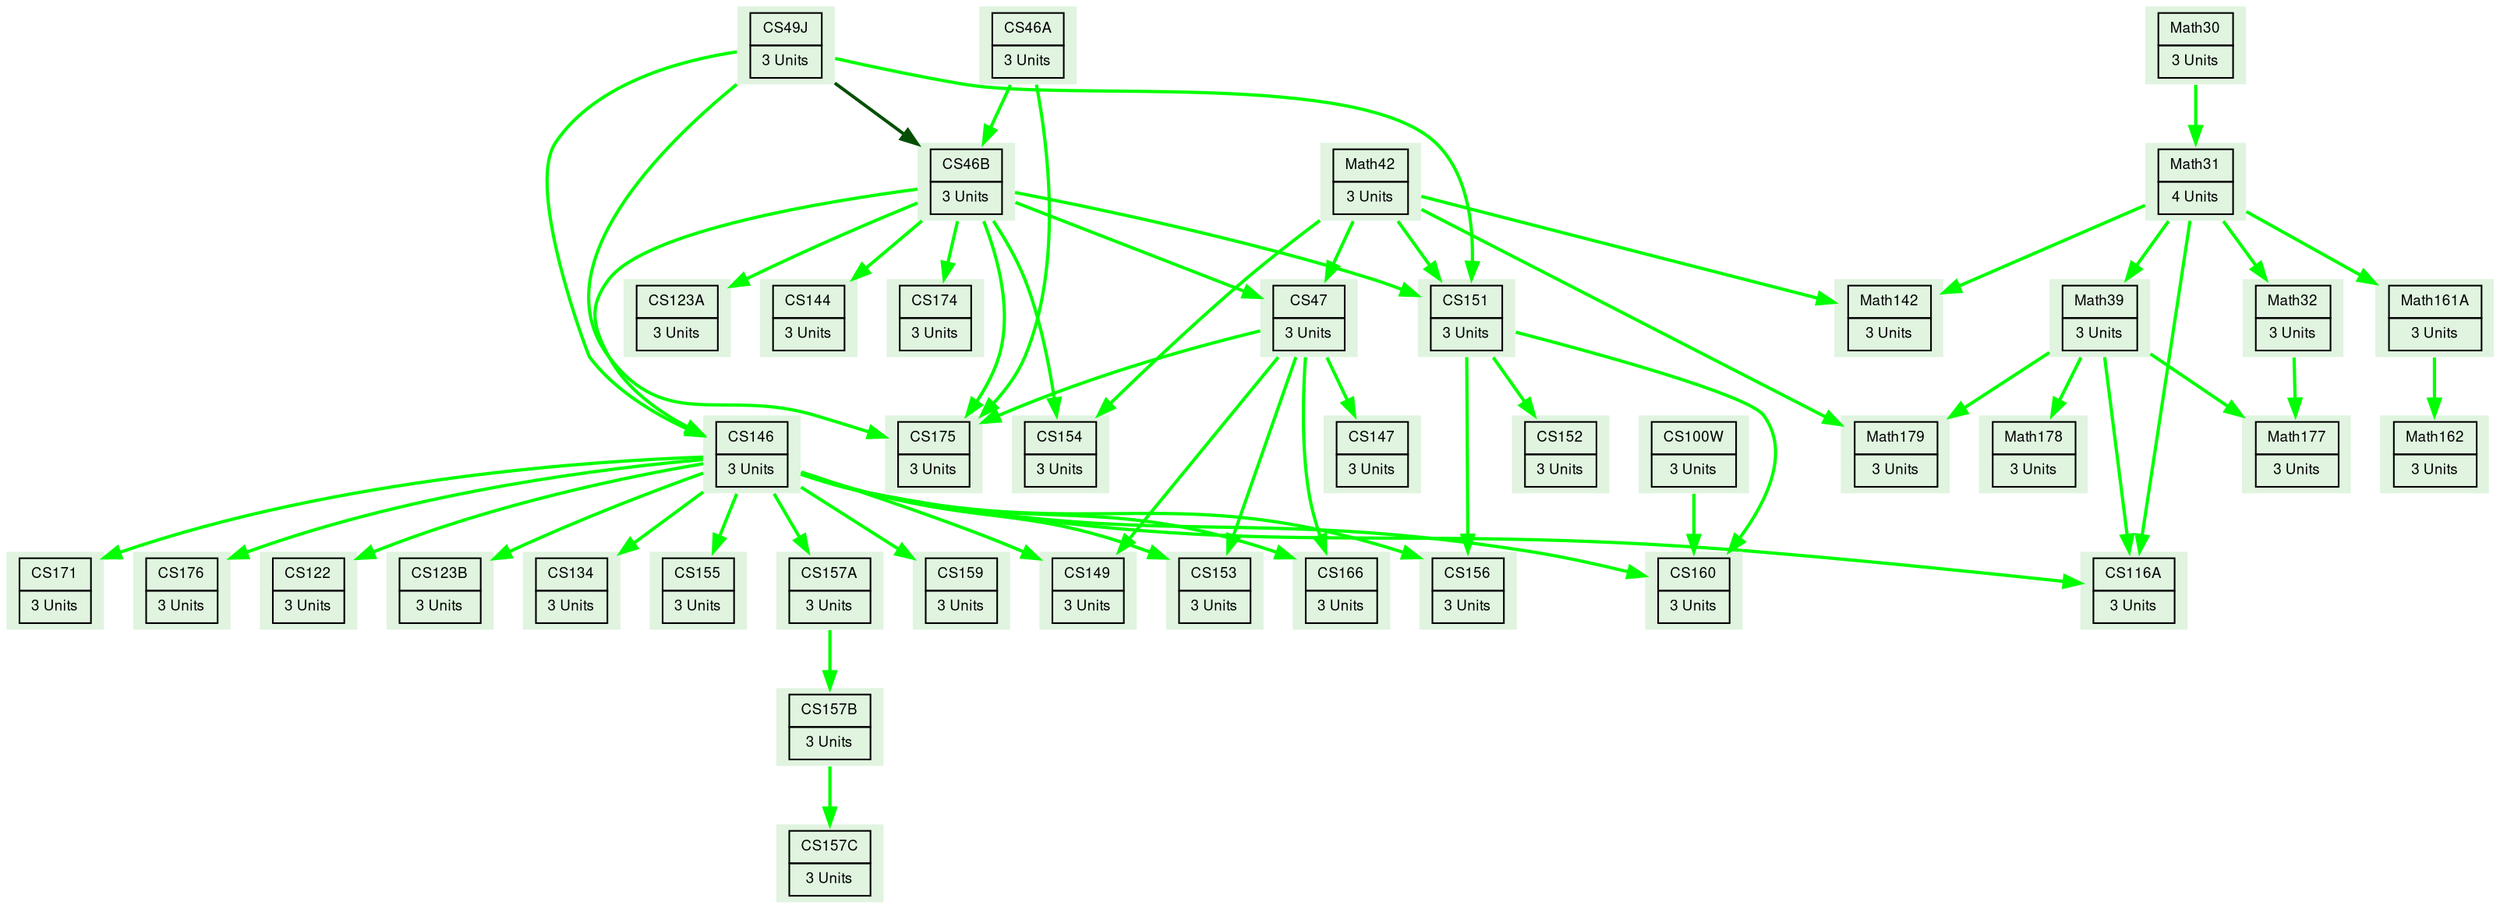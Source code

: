 digraph G  {
	fontname="Helvetica,Arial,sans-serif"
    
	node [
        fontname="Helvetica,Arial,sans-serif" 
        shape=plaintext
        style =filled
		shape =rect
        //color = black
        fillcolor ="#e0f4e0ff";
        ]
	edge[
        fontname = "Helvetica,Arial,sans-serif"
        penwidth = 2 // make the arrow bold
        ]
	//layout=neato
	//center=""
	//node[width=.25,height=.375,fontsize=9]


    // define the rank of the classes(nodes)
    //take off the "layout=neato", with or without rank: both work
    { rank = same; CS49J; CS46A; }
    { rank = same; CS46B; Math42}
    { rank = same; CS47}
    { rank = same; CS146; CS147; CS154; }

    // define edges and edge colors
    CS49J -> CS46B [color="#044f04ff"]
    CS49J -> CS151 [color="green"]
    CS49J -> CS146 [color="green"]
    CS49J -> CS175 [color="green"]

    CS46A -> CS46B [color="green"]
    CS46A -> CS175 [color="green"]
    
    CS46B -> CS47 [color="green"]
    CS46B -> CS123A [color="green"]
    CS46B -> CS144 [color="green"]
    CS46B -> CS146 [color="green"]
    CS46B -> CS151 [color="green"]
    CS46B -> CS154 [color="green"]
    CS46B -> CS174 [color="green"]
    CS46B -> CS175 [color="green"]

    CS47 -> CS147 [color="green"]
    CS47 -> CS149 [color="green"]
    CS47 -> CS153 [color="green"]
    CS47 -> CS166 [color="green"]
    CS47 -> CS175 [color="green"]

    
    CS146 -> CS116A [color="green"]
    CS146 -> CS122 [color="green"]
    CS146 -> CS123B [color="green"]
    CS146 -> CS134 [color="green"]
    CS146 -> CS149 [color="green"]
    CS146 -> CS153 [color="green"]
    CS146 -> CS155 [color="green"]
    CS146 -> CS156 [color="green"]
    CS146 -> CS157A [color="green"]
    CS146 -> CS159 [color="green"]
    CS146 -> CS160 [color="green"]
    CS146 -> CS166 [color="green"]
    CS146 -> CS171 [color="green"]
    CS146 -> CS176 [color="green"]

    CS151 -> CS152 [color="green"]
    CS151 -> CS156 [color="green"]
    CS151 -> CS160 [color="green"]

    CS157A -> CS157B [color="green"]
    CS157B -> CS157C [color="green"]
    

    CS100W -> CS160 [color="green"]
    
    Math30 -> Math31 [color="green"]
    
    Math31 -> CS116A [color="green"]
    Math31 -> Math32 [color="green"]
    Math31 -> Math39 [color="green"]
    Math31 -> Math142 [color="green"]
    Math31 -> Math161A [color="green"]

    Math32 -> Math177 [color="green"]

    Math39 -> CS116A [color="green"]
    Math39 -> Math177 [color="green"]
    Math39 -> Math178 [color="green"]
    Math39 -> Math179 [color="green"]

    Math42 -> CS47 [color="green"]
    Math42 -> CS151 [color="green"]
    Math42 -> CS154 [color="green"]
    Math42 -> Math142 [color="green"]
    Math42 -> Math179 [color="green"]

    Math161A -> Math162 [color="green"]
    
	
    // define the nodes by rank order
    /*BORDER="0" removes the border around the entire table.
    CELLBORDER="1" adds a border around each cell.
    CELLSPACING="0" removes the spacing between cells.
    CELLPADDING="4" adds padding inside each cell.
    TR: table row; 
    TD: tabla data/table cell*/
      CS100W [label="CS100W",shape=plaintext,fontsize=9];
      CS100W [label=<<TABLE BORDER="0" CELLBORDER="1" CELLSPACING="0" CELLPADDING="4">
          <TR><TD> CS100W </TD></TR> 
          <TR><TD> 3 Units </TD></TR>
          </TABLE>>];
      CS49J [label="CS49J",shape=plaintext,fontsize=9];
      CS49J [label=<<TABLE BORDER="0" CELLBORDER="1" CELLSPACING="0" CELLPADDING="4">
          <TR><TD> CS49J </TD></TR> 
          <TR><TD> 3 Units </TD></TR>
          </TABLE>>];
    
      CS46A [label="CS46A",shape=plaintext,fontsize=9];
      CS46A [label=<<TABLE BORDER="0" CELLBORDER="1" CELLSPACING="0" CELLPADDING="4">
          <TR><TD> CS46A </TD></TR> 
          <TR><TD> 3 Units </TD></TR>
          </TABLE>>];

      CS46B [label="CS46B",shape=plaintext,fontsize=9];
      CS46B [label=<<TABLE BORDER="0" CELLBORDER="1" CELLSPACING="0" CELLPADDING="4">
          <TR><TD> CS46B </TD></TR> 
          <TR><TD> 3 Units </TD></TR>
          </TABLE>>];
      CS47 [label="CS47",shape=plaintext,fontsize=9];
      CS47 [label=<<TABLE BORDER="0" CELLBORDER="1" CELLSPACING="0" CELLPADDING="4">
          <TR><TD> CS47 </TD></TR> 
          <TR><TD> 3 Units </TD></TR>
          </TABLE>>];
      
      CS116A [label="CS116A",shape=plaintext,fontsize=9];
      CS116A [label=<<TABLE BORDER="0" CELLBORDER="1" CELLSPACING="0" CELLPADDING="4">
          <TR><TD> CS116A </TD></TR> 
          <TR><TD> 3 Units </TD></TR>
          </TABLE>>];
      CS122 [label="CS122",shape=plaintext,fontsize=9];
      CS122 [label=<<TABLE BORDER="0" CELLBORDER="1" CELLSPACING="0" CELLPADDING="4">
          <TR><TD> CS122 </TD></TR> 
          <TR><TD> 3 Units </TD></TR>
          </TABLE>>];
      CS123A [label="CS123A",shape=plaintext,fontsize=9];
      CS123A [label=<<TABLE BORDER="0" CELLBORDER="1" CELLSPACING="0" CELLPADDING="4">
          <TR><TD> CS123A </TD></TR> 
          <TR><TD> 3 Units </TD></TR>
          </TABLE>>];
      CS123B [label="CS123B",shape=plaintext,fontsize=9];
      CS123B [label=<<TABLE BORDER="0" CELLBORDER="1" CELLSPACING="0" CELLPADDING="4">
          <TR><TD> CS123B </TD></TR> 
          <TR><TD> 3 Units </TD></TR>
          </TABLE>>];
      CS134 [label="CS134",shape=plaintext,fontsize=9];
      CS134 [label=<<TABLE BORDER="0" CELLBORDER="1" CELLSPACING="0" CELLPADDING="4">
          <TR><TD> CS134 </TD></TR> 
          <TR><TD> 3 Units </TD></TR>
          </TABLE>>];
      CS144 [label="CS144",shape=plaintext,fontsize=9];
      CS144 [label=<<TABLE BORDER="0" CELLBORDER="1" CELLSPACING="0" CELLPADDING="4">
          <TR><TD> CS144 </TD></TR> 
          <TR><TD> 3 Units </TD></TR>
          </TABLE>>];
      CS146 [label="CS146",shape=plaintext,fontsize=9];
      CS146 [label=<<TABLE BORDER="0" CELLBORDER="1" CELLSPACING="0" CELLPADDING="4">
          <TR><TD> CS146 </TD></TR> 
          <TR><TD> 3 Units </TD></TR>
          </TABLE>>];
      CS147 [label="CS147",shape=plaintext,fontsize=9];
      CS147 [label=<<TABLE BORDER="0" CELLBORDER="1" CELLSPACING="0" CELLPADDING="4">
          <TR><TD> CS147 </TD></TR> 
          <TR><TD> 3 Units </TD></TR>
          </TABLE>>];
      CS149 [label="CS149",shape=plaintext,fontsize=9];
      CS149 [label=<<TABLE BORDER="0" CELLBORDER="1" CELLSPACING="0" CELLPADDING="4">
          <TR><TD> CS149 </TD></TR> 
          <TR><TD> 3 Units </TD></TR>
          </TABLE>>];
      CS151 [label="CS151",shape=plaintext,fontsize=9];
      CS151 [label=<<TABLE BORDER="0" CELLBORDER="1" CELLSPACING="0" CELLPADDING="4">
          <TR><TD> CS151 </TD></TR> 
          <TR><TD> 3 Units </TD></TR>
          </TABLE>>];
      CS152 [label="CS152",shape=plaintext,fontsize=9];
      CS152 [label=<<TABLE BORDER="0" CELLBORDER="1" CELLSPACING="0" CELLPADDING="4">
          <TR><TD> CS152 </TD></TR> 
          <TR><TD> 3 Units </TD></TR>
          </TABLE>>];
      CS153 [label="CS153",shape=plaintext,fontsize=9];
      CS153 [label=<<TABLE BORDER="0" CELLBORDER="1" CELLSPACING="0" CELLPADDING="4">
          <TR><TD> CS153 </TD></TR> 
          <TR><TD> 3 Units </TD></TR>
          </TABLE>>];
      CS154 [label="CS154",shape=plaintext,fontsize=9];
      CS154 [label=<<TABLE BORDER="0" CELLBORDER="1" CELLSPACING="0" CELLPADDING="4">
          <TR><TD> CS154 </TD></TR> 
          <TR><TD> 3 Units </TD></TR>
          </TABLE>>];
      CS155 [label="CS155",shape=plaintext,fontsize=9];
      CS155 [label=<<TABLE BORDER="0" CELLBORDER="1" CELLSPACING="0" CELLPADDING="4">
          <TR><TD> CS155 </TD></TR> 
          <TR><TD> 3 Units </TD></TR>
          </TABLE>>];
      CS156 [label="CS156",shape=plaintext,fontsize=9];
      CS156 [label=<<TABLE BORDER="0" CELLBORDER="1" CELLSPACING="0" CELLPADDING="4">
          <TR><TD> CS156 </TD></TR> 
          <TR><TD> 3 Units </TD></TR>
          </TABLE>>];
      
      CS157A [label="CS157A",shape=plaintext,fontsize=9];
      CS157A [label=<<TABLE BORDER="0" CELLBORDER="1" CELLSPACING="0" CELLPADDING="4">
          <TR><TD> CS157A </TD></TR> 
          <TR><TD> 3 Units </TD></TR>
          </TABLE>>];
      CS157B [label="CS157B",shape=plaintext,fontsize=9];
      CS157B [label=<<TABLE BORDER="0" CELLBORDER="1" CELLSPACING="0" CELLPADDING="4">
          <TR><TD> CS157B </TD></TR> 
          <TR><TD> 3 Units </TD></TR>
          </TABLE>>];
      CS157C [label="CS157C",shape=plaintext,fontsize=9];
      CS157C [label=<<TABLE BORDER="0" CELLBORDER="1" CELLSPACING="0" CELLPADDING="4">
          <TR><TD> CS157C </TD></TR> 
          <TR><TD> 3 Units </TD></TR>
          </TABLE>>];
      CS159 [label="CS159",shape=plaintext,fontsize=9];
      CS159 [label=<<TABLE BORDER="0" CELLBORDER="1" CELLSPACING="0" CELLPADDING="4">
          <TR><TD> CS159 </TD></TR> 
          <TR><TD> 3 Units </TD></TR>
          </TABLE>>];
      CS160 [label="CS160",shape=plaintext,fontsize=9];
      CS160 [label=<<TABLE BORDER="0" CELLBORDER="1" CELLSPACING="0" CELLPADDING="4">
          <TR><TD> CS160 </TD></TR> 
          <TR><TD> 3 Units </TD></TR>
          </TABLE>>];
      CS166 [label="CS166",shape=plaintext,fontsize=9];
      CS166 [label=<<TABLE BORDER="0" CELLBORDER="1" CELLSPACING="0" CELLPADDING="4">
          <TR><TD> CS166 </TD></TR> 
          <TR><TD> 3 Units </TD></TR>
          </TABLE>>];
      CS171 [label="CS171",shape=plaintext,fontsize=9];
      CS171 [label=<<TABLE BORDER="0" CELLBORDER="1" CELLSPACING="0" CELLPADDING="4">
          <TR><TD> CS171 </TD></TR> 
          <TR><TD> 3 Units </TD></TR>
          </TABLE>>];
      CS174 [label="CS174",shape=plaintext,fontsize=9];
      CS174 [label=<<TABLE BORDER="0" CELLBORDER="1" CELLSPACING="0" CELLPADDING="4">
          <TR><TD> CS174 </TD></TR> 
          <TR><TD> 3 Units </TD></TR>
          </TABLE>>];
      CS175 [label="CS175",shape=plaintext,fontsize=9];
      CS175 [label=<<TABLE BORDER="0" CELLBORDER="1" CELLSPACING="0" CELLPADDING="4">
          <TR><TD> CS175 </TD></TR> 
          <TR><TD> 3 Units </TD></TR>
          </TABLE>>];
      CS176 [label="CS176",shape=plaintext,fontsize=9];
      CS176 [label=<<TABLE BORDER="0" CELLBORDER="1" CELLSPACING="0" CELLPADDING="4">
          <TR><TD> CS176 </TD></TR> 
          <TR><TD> 3 Units </TD></TR>
          </TABLE>>];

      /*math node*/
      Math30 [label="Math30",shape=plaintext,fontsize=9];
      Math30 [label=<<TABLE BORDER="0" CELLBORDER="1" CELLSPACING="0" CELLPADDING="4">
          <TR><TD> Math30 </TD></TR> 
          <TR><TD> 3 Units </TD></TR>
          </TABLE>>];
      Math31 [label="Math31",shape=plaintext,fontsize=9];
      Math31 [label=<<TABLE BORDER="0" CELLBORDER="1" CELLSPACING="0" CELLPADDING="4">
          <TR><TD> Math31 </TD></TR> 
          <TR><TD> 4 Units </TD></TR>
          </TABLE>>];
      Math32 [label="Math32",shape=plaintext,fontsize=9];
      Math32 [label=<<TABLE BORDER="0" CELLBORDER="1" CELLSPACING="0" CELLPADDING="4">
          <TR><TD> Math32 </TD></TR> 
          <TR><TD> 3 Units </TD></TR>
          </TABLE>>];
      Math39 [label="Math39",shape=plaintext,fontsize=9];
      Math39 [label=<<TABLE BORDER="0" CELLBORDER="1" CELLSPACING="0" CELLPADDING="4">
          <TR><TD> Math39 </TD></TR> 
          <TR><TD> 3 Units </TD></TR>
          </TABLE>>];
      Math42 [label="Math42",shape=plaintext,fontsize=9];
      Math42 [label=<<TABLE BORDER="0" CELLBORDER="1" CELLSPACING="0" CELLPADDING="4">
          <TR><TD> Math42 </TD></TR> 
          <TR><TD> 3 Units </TD></TR>
          </TABLE>>];
      Math142 [label="Math142",shape=plaintext,fontsize=9];
      Math142 [label=<<TABLE BORDER="0" CELLBORDER="1" CELLSPACING="0" CELLPADDING="4">
          <TR><TD> Math142 </TD></TR> 
          <TR><TD> 3 Units </TD></TR>
          </TABLE>>];
      Math161A [label="Math161A",shape=plaintext,fontsize=9];
      Math161A [label=<<TABLE BORDER="0" CELLBORDER="1" CELLSPACING="0" CELLPADDING="4">
          <TR><TD> Math161A </TD></TR> 
          <TR><TD> 3 Units </TD></TR>
          </TABLE>>];
      Math162 [label="Math162",shape=plaintext,fontsize=9];
      Math162 [label=<<TABLE BORDER="0" CELLBORDER="1" CELLSPACING="0" CELLPADDING="4">
          <TR><TD> Math162 </TD></TR> 
          <TR><TD> 3 Units </TD></TR>
          </TABLE>>];
      Math177 [label="Math177",shape=plaintext,fontsize=9];
      Math177 [label=<<TABLE BORDER="0" CELLBORDER="1" CELLSPACING="0" CELLPADDING="4">
          <TR><TD> Math177 </TD></TR> 
          <TR><TD> 3 Units </TD></TR>
          </TABLE>>];
      Math178 [label="Math178",shape=plaintext,fontsize=9];
      Math178 [label=<<TABLE BORDER="0" CELLBORDER="1" CELLSPACING="0" CELLPADDING="4">
          <TR><TD> Math178 </TD></TR> 
          <TR><TD> 3 Units </TD></TR>
          </TABLE>>];
      Math179 [label="Math179",shape=plaintext,fontsize=9];
      Math179 [label=<<TABLE BORDER="0" CELLBORDER="1" CELLSPACING="0" CELLPADDING="4">
          <TR><TD> Math179 </TD></TR> 
          <TR><TD> 3 Units </TD></TR>
          </TABLE>>];	
}
